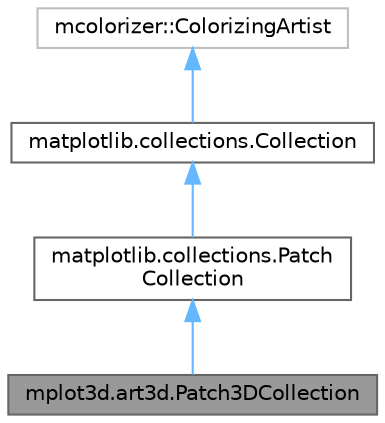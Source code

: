 digraph "mplot3d.art3d.Patch3DCollection"
{
 // LATEX_PDF_SIZE
  bgcolor="transparent";
  edge [fontname=Helvetica,fontsize=10,labelfontname=Helvetica,labelfontsize=10];
  node [fontname=Helvetica,fontsize=10,shape=box,height=0.2,width=0.4];
  Node1 [id="Node000001",label="mplot3d.art3d.Patch3DCollection",height=0.2,width=0.4,color="gray40", fillcolor="grey60", style="filled", fontcolor="black",tooltip=" "];
  Node2 -> Node1 [id="edge4_Node000001_Node000002",dir="back",color="steelblue1",style="solid",tooltip=" "];
  Node2 [id="Node000002",label="matplotlib.collections.Patch\lCollection",height=0.2,width=0.4,color="gray40", fillcolor="white", style="filled",URL="$d2/de1/classmatplotlib_1_1collections_1_1PatchCollection.html",tooltip=" "];
  Node3 -> Node2 [id="edge5_Node000002_Node000003",dir="back",color="steelblue1",style="solid",tooltip=" "];
  Node3 [id="Node000003",label="matplotlib.collections.Collection",height=0.2,width=0.4,color="gray40", fillcolor="white", style="filled",URL="$d9/dd5/classmatplotlib_1_1collections_1_1Collection.html",tooltip=" "];
  Node4 -> Node3 [id="edge6_Node000003_Node000004",dir="back",color="steelblue1",style="solid",tooltip=" "];
  Node4 [id="Node000004",label="mcolorizer::ColorizingArtist",height=0.2,width=0.4,color="grey75", fillcolor="white", style="filled",tooltip=" "];
}
